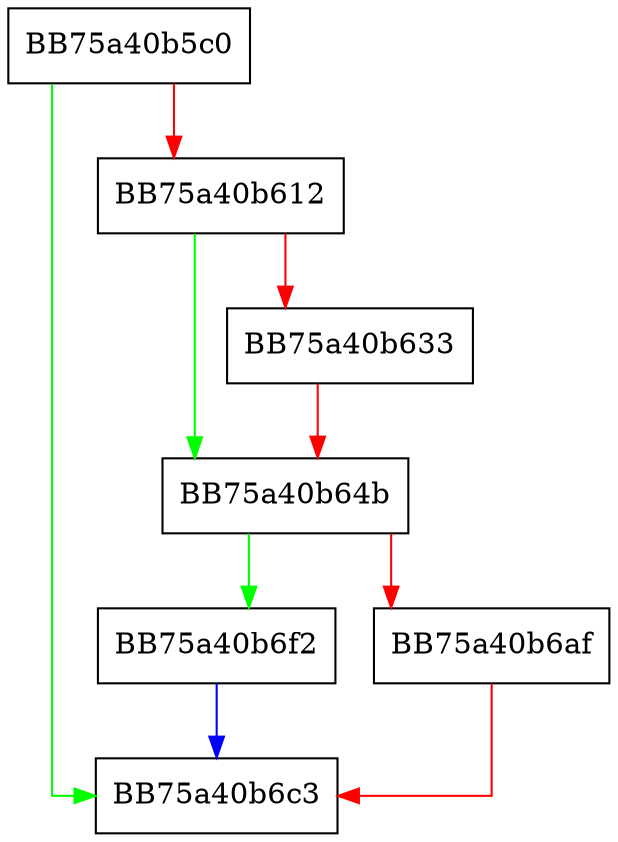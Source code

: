 digraph submit_job {
  node [shape="box"];
  graph [splines=ortho];
  BB75a40b5c0 -> BB75a40b6c3 [color="green"];
  BB75a40b5c0 -> BB75a40b612 [color="red"];
  BB75a40b612 -> BB75a40b64b [color="green"];
  BB75a40b612 -> BB75a40b633 [color="red"];
  BB75a40b633 -> BB75a40b64b [color="red"];
  BB75a40b64b -> BB75a40b6f2 [color="green"];
  BB75a40b64b -> BB75a40b6af [color="red"];
  BB75a40b6af -> BB75a40b6c3 [color="red"];
  BB75a40b6f2 -> BB75a40b6c3 [color="blue"];
}